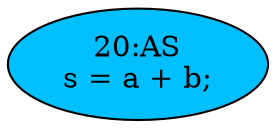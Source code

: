 strict digraph "" {
	node [label="\N"];
	"20:AS"	[ast="<pyverilog.vparser.ast.Assign object at 0x7f60f36c11d0>",
		def_var="['s']",
		fillcolor=deepskyblue,
		label="20:AS
s = a + b;",
		statements="[]",
		style=filled,
		typ=Assign,
		use_var="['a', 'b']"];
}
